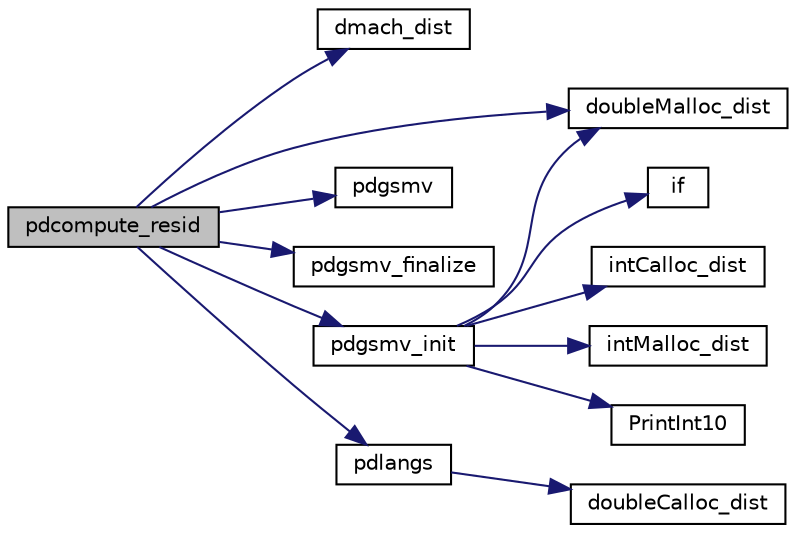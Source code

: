 digraph "pdcompute_resid"
{
 // LATEX_PDF_SIZE
  edge [fontname="Helvetica",fontsize="10",labelfontname="Helvetica",labelfontsize="10"];
  node [fontname="Helvetica",fontsize="10",shape=record];
  rankdir="LR";
  Node1 [label="pdcompute_resid",height=0.2,width=0.4,color="black", fillcolor="grey75", style="filled", fontcolor="black",tooltip=" "];
  Node1 -> Node2 [color="midnightblue",fontsize="10",style="solid",fontname="Helvetica"];
  Node2 [label="dmach_dist",height=0.2,width=0.4,color="black", fillcolor="white", style="filled",URL="$dmach__dist_8c.html#a9f1d303ee9a82228d1979f3618c27e85",tooltip=" "];
  Node1 -> Node3 [color="midnightblue",fontsize="10",style="solid",fontname="Helvetica"];
  Node3 [label="doubleMalloc_dist",height=0.2,width=0.4,color="black", fillcolor="white", style="filled",URL="$dmemory__dist_8c.html#a52dc9c97e580c07ec4af763f1755a2ba",tooltip=" "];
  Node1 -> Node4 [color="midnightblue",fontsize="10",style="solid",fontname="Helvetica"];
  Node4 [label="pdgsmv",height=0.2,width=0.4,color="black", fillcolor="white", style="filled",URL="$pdgsmv_8c.html#a03b0dcf180bdb0590bb86abb2740f595",tooltip=" "];
  Node1 -> Node5 [color="midnightblue",fontsize="10",style="solid",fontname="Helvetica"];
  Node5 [label="pdgsmv_finalize",height=0.2,width=0.4,color="black", fillcolor="white", style="filled",URL="$pdgsmv_8c.html#ac7109c02a34188f8318d75fd397487e3",tooltip=" "];
  Node1 -> Node6 [color="midnightblue",fontsize="10",style="solid",fontname="Helvetica"];
  Node6 [label="pdgsmv_init",height=0.2,width=0.4,color="black", fillcolor="white", style="filled",URL="$pdgsmv_8c.html#a4830231a6f3f21c95255ad5f45c89097",tooltip=" "];
  Node6 -> Node3 [color="midnightblue",fontsize="10",style="solid",fontname="Helvetica"];
  Node6 -> Node7 [color="midnightblue",fontsize="10",style="solid",fontname="Helvetica"];
  Node7 [label="if",height=0.2,width=0.4,color="black", fillcolor="white", style="filled",URL="$dutil__dist_8c.html#a4a651a924783b51112ae041ee77bb902",tooltip=" "];
  Node6 -> Node8 [color="midnightblue",fontsize="10",style="solid",fontname="Helvetica"];
  Node8 [label="intCalloc_dist",height=0.2,width=0.4,color="black", fillcolor="white", style="filled",URL="$memory_8c.html#a6fd91c6883ea8ea94e0ece298e0e46b6",tooltip=" "];
  Node6 -> Node9 [color="midnightblue",fontsize="10",style="solid",fontname="Helvetica"];
  Node9 [label="intMalloc_dist",height=0.2,width=0.4,color="black", fillcolor="white", style="filled",URL="$memory_8c.html#a2c2df35072e313373438cccdb98b885c",tooltip=" "];
  Node6 -> Node10 [color="midnightblue",fontsize="10",style="solid",fontname="Helvetica"];
  Node10 [label="PrintInt10",height=0.2,width=0.4,color="black", fillcolor="white", style="filled",URL="$superlu__defs_8h.html#ab03f0fccabf0c7a84b0e2c99c2988809",tooltip=" "];
  Node1 -> Node11 [color="midnightblue",fontsize="10",style="solid",fontname="Helvetica"];
  Node11 [label="pdlangs",height=0.2,width=0.4,color="black", fillcolor="white", style="filled",URL="$pdlangs_8c.html#aeca5226af1d56a517b62866b53c9d167",tooltip=" "];
  Node11 -> Node12 [color="midnightblue",fontsize="10",style="solid",fontname="Helvetica"];
  Node12 [label="doubleCalloc_dist",height=0.2,width=0.4,color="black", fillcolor="white", style="filled",URL="$dmemory__dist_8c.html#ad0990926eb133871817599be1522bb45",tooltip=" "];
}
